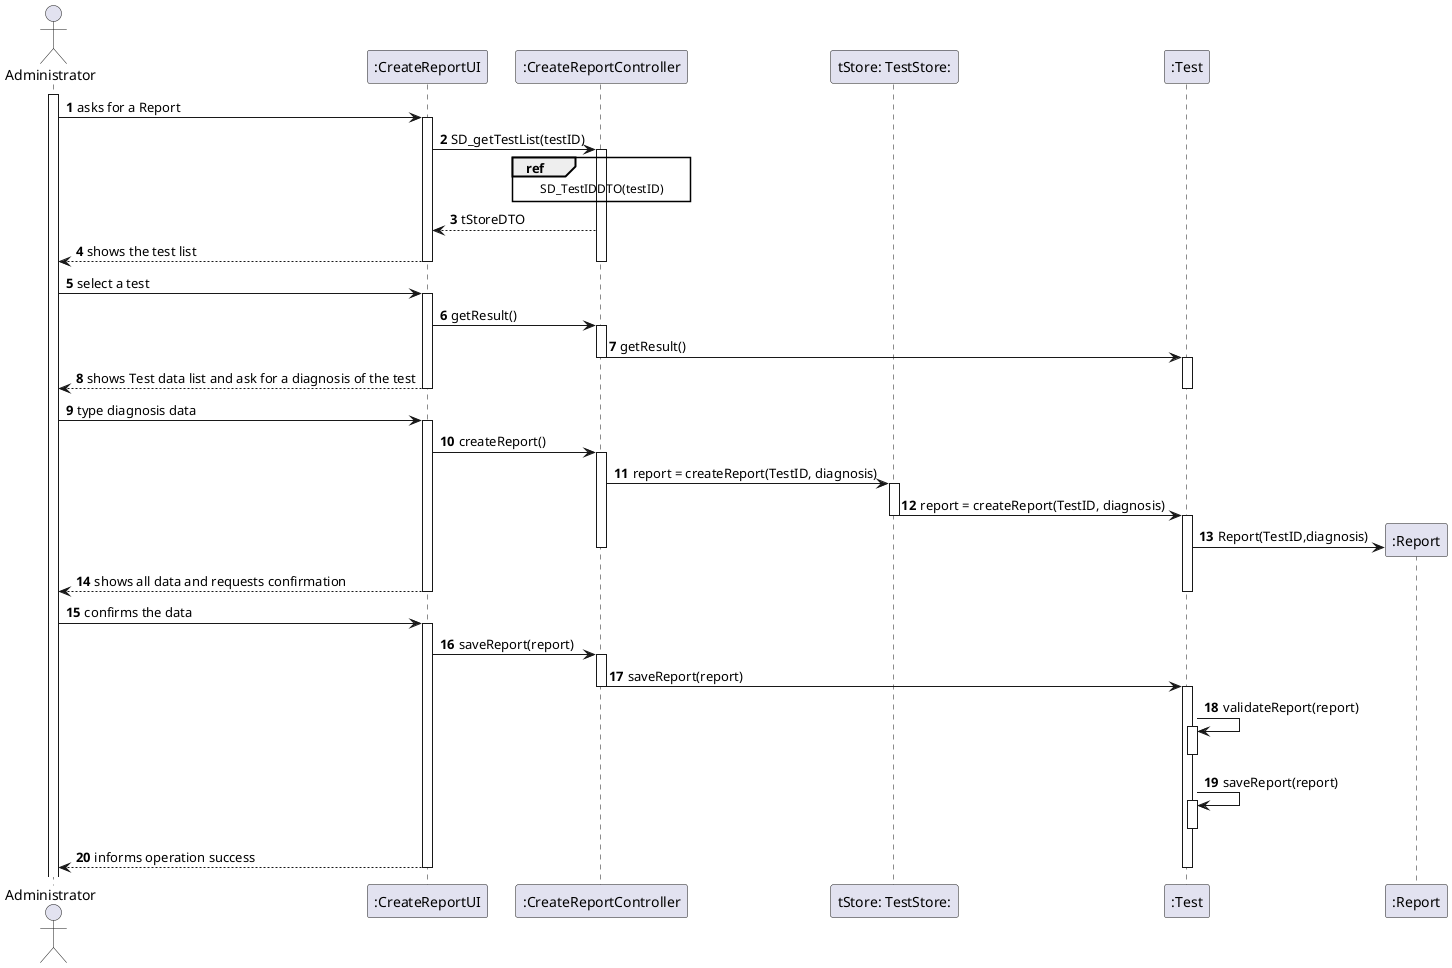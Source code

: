 @startuml
autonumber

actor "Administrator" as Administrator

participant ":CreateReportUI" as UI
participant ":CreateReportController" as CTRL
participant "tStore: TestStore:" as TESTSTORE
participant ":Test" as TEST
participant ":Report" as REPORT


activate Administrator
Administrator -> UI: asks for a Report
activate UI

UI -> CTRL : SD_getTestList(testID)
ref over CTRL: SD_TestIDDTO(testID)
activate CTRL

CTRL --> UI: tStoreDTO









UI --> Administrator :shows the test list
deactivate UI
deactivate CTRL

Administrator -> UI : select a test
activate UI

UI -> CTRL : getResult()



activate CTRL

CTRL -> TEST : getResult()

deactivate CTRL


activate TEST


UI --> Administrator : shows Test data list and ask for a diagnosis of the test
deactivate UI


deactivate TEST


Administrator -> UI : type diagnosis data
activate UI




UI-> CTRL : createReport()
activate CTRL




CTRL -> TESTSTORE : report = createReport(TestID, diagnosis)
activate TESTSTORE


TESTSTORE -> TEST : report = createReport(TestID, diagnosis)
deactivate TESTSTORE
activate TEST
TEST -> REPORT ** :  Report(TestID,diagnosis)





deactivate CTRL



UI --> Administrator : shows all data and requests confirmation
deactivate UI
deactivate TEST

Administrator -> UI : confirms the data
activate UI

UI-> CTRL : saveReport(report)
activate CTRL

CTRL -> TEST : saveReport(report)
deactivate CTRL
activate TEST
TEST -> TEST : validateReport(report)
activate TEST
deactivate TEST
TEST -> TEST : saveReport(report)
activate TEST
deactivate TEST

UI --> Administrator : informs operation success
deactivate UI

deactivate TEST







@enduml